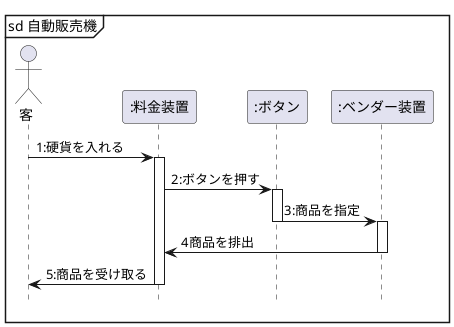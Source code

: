 @startuml 自動販売機
hide footbox
actor 客 as user

participant ":料金装置" as money
participant ":ボタン" as buttom
participant ":ベンダー装置" as bender

mainframe sd 自動販売機


user -> money : 1:硬貨を入れる
activate money
    money -> buttom : 2:ボタンを押す
    activate buttom
        buttom -> bender : 3:商品を指定
    deactivate buttom
        activate bender
            money <- bender : 4商品を排出
        deactivate bender
    user <- money : 5:商品を受け取る
deactivate money

@enduml